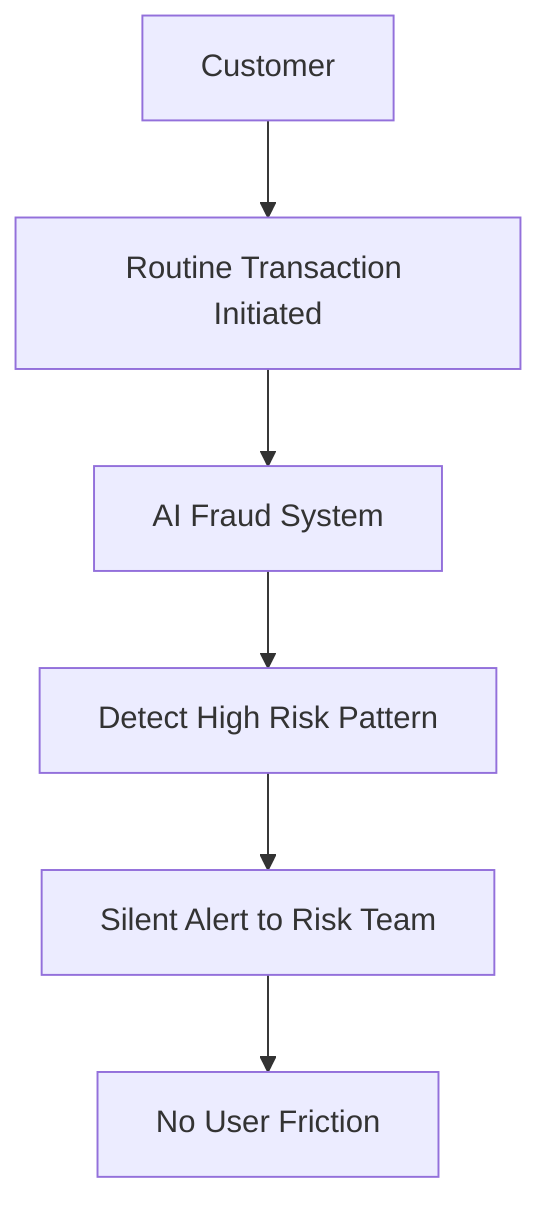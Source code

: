 flowchart TD
A[Customer] --> B[Routine Transaction Initiated]
B --> C[AI Fraud System]
C --> D[Detect High Risk Pattern]
D --> E[Silent Alert to Risk Team]
E --> F[No User Friction]